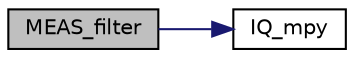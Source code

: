 digraph "MEAS_filter"
{
 // LATEX_PDF_SIZE
  edge [fontname="Helvetica",fontsize="10",labelfontname="Helvetica",labelfontsize="10"];
  node [fontname="Helvetica",fontsize="10",shape=record];
  rankdir="LR";
  Node1 [label="MEAS_filter",height=0.2,width=0.4,color="black", fillcolor="grey75", style="filled", fontcolor="black",tooltip=" "];
  Node1 -> Node2 [color="midnightblue",fontsize="10",style="solid"];
  Node2 [label="IQ_mpy",height=0.2,width=0.4,color="black", fillcolor="white", style="filled",URL="$iqmath_8c.html#a3602eaafd15397aa969429a8f6a375fb",tooltip="#include <msp430x24x.h>"];
}
